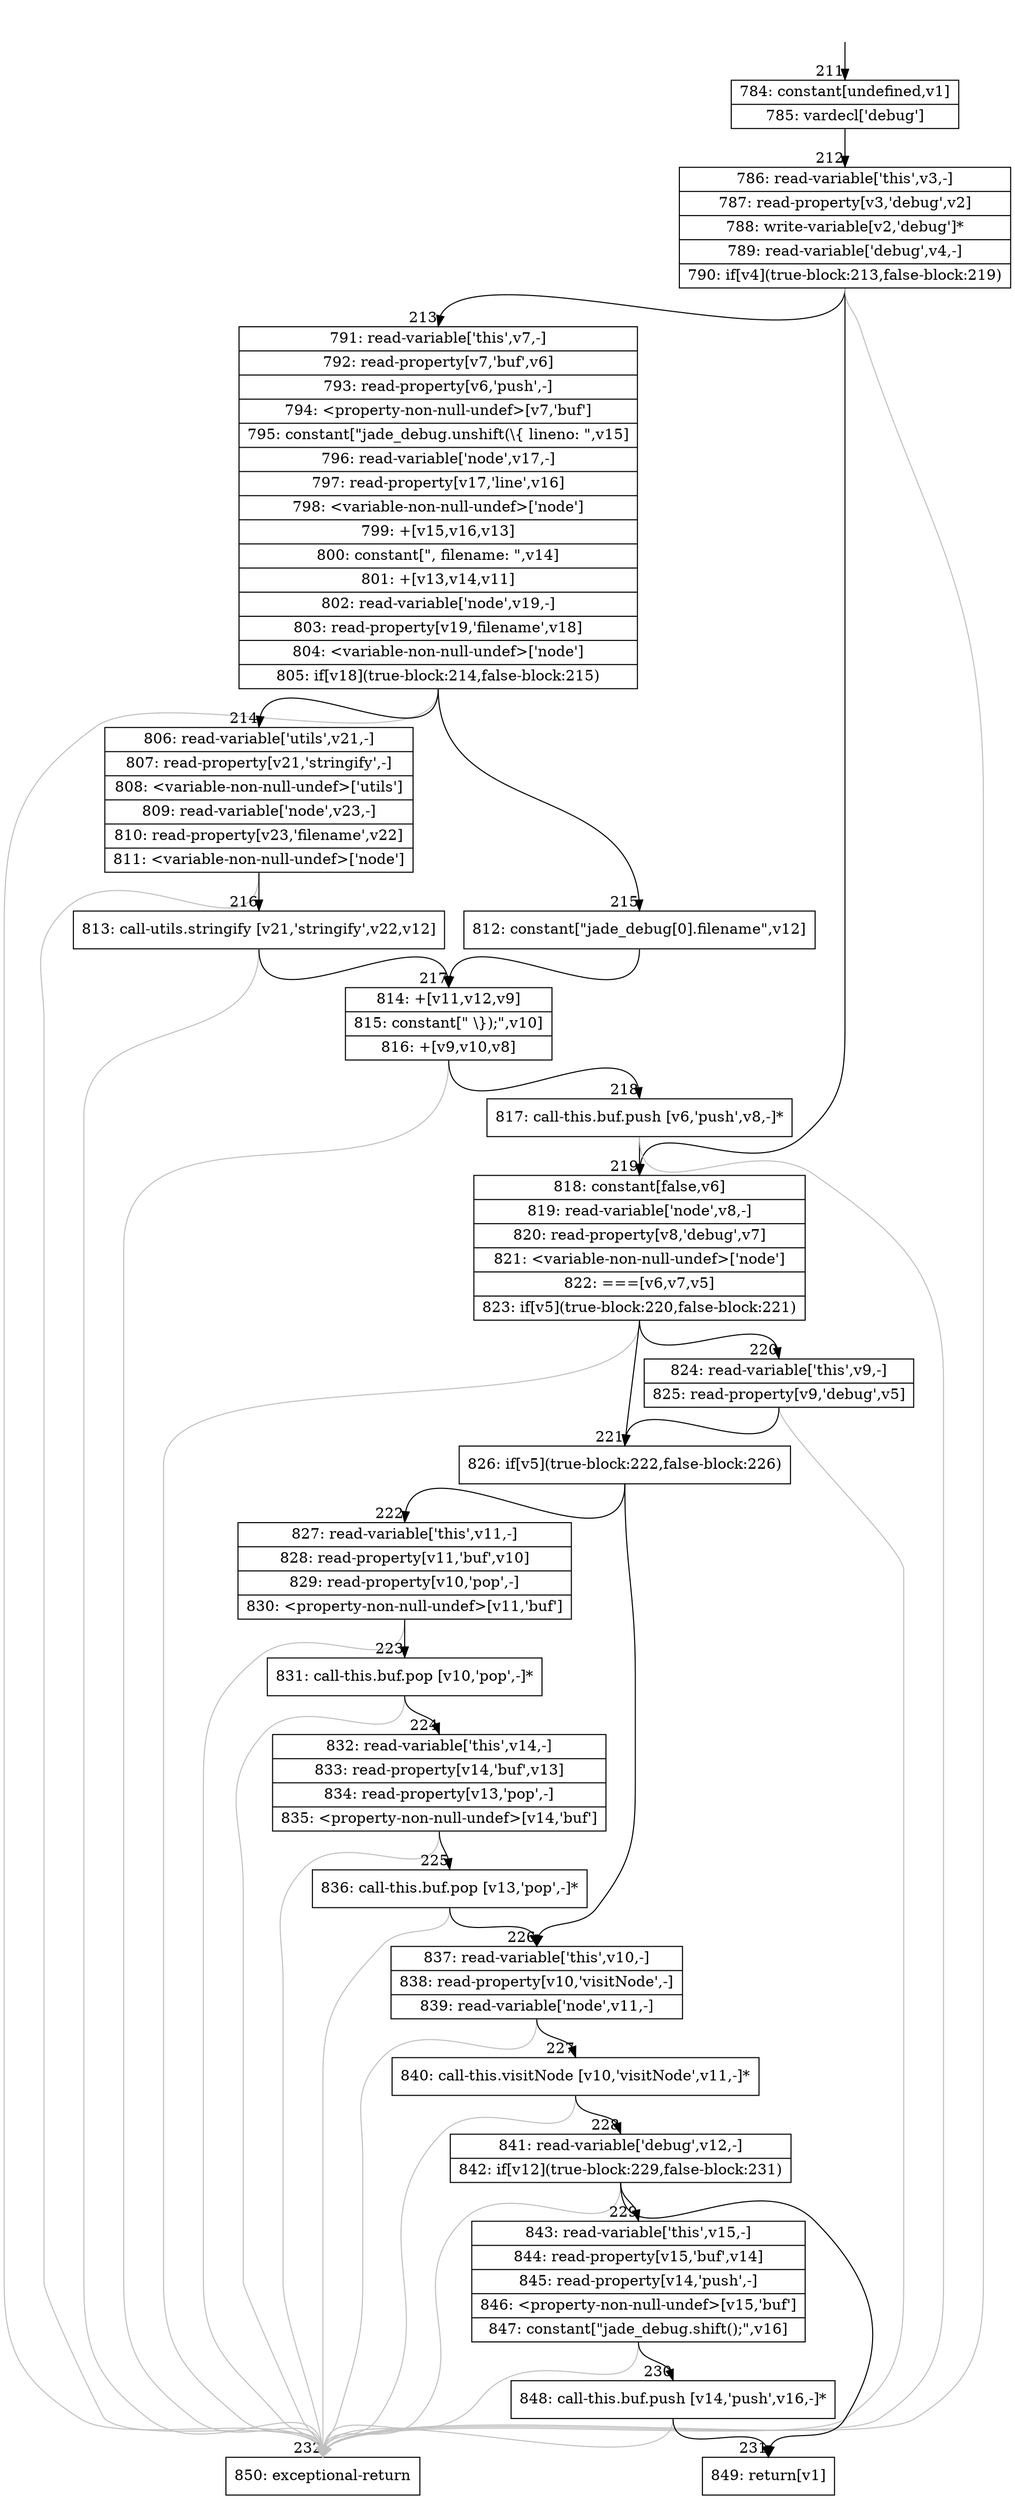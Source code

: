 digraph {
rankdir="TD"
BB_entry16[shape=none,label=""];
BB_entry16 -> BB211 [tailport=s, headport=n, headlabel="    211"]
BB211 [shape=record label="{784: constant[undefined,v1]|785: vardecl['debug']}" ] 
BB211 -> BB212 [tailport=s, headport=n, headlabel="      212"]
BB212 [shape=record label="{786: read-variable['this',v3,-]|787: read-property[v3,'debug',v2]|788: write-variable[v2,'debug']*|789: read-variable['debug',v4,-]|790: if[v4](true-block:213,false-block:219)}" ] 
BB212 -> BB213 [tailport=s, headport=n, headlabel="      213"]
BB212 -> BB219 [tailport=s, headport=n, headlabel="      219"]
BB212 -> BB232 [tailport=s, headport=n, color=gray, headlabel="      232"]
BB213 [shape=record label="{791: read-variable['this',v7,-]|792: read-property[v7,'buf',v6]|793: read-property[v6,'push',-]|794: \<property-non-null-undef\>[v7,'buf']|795: constant[\"jade_debug.unshift(\\\{ lineno: \",v15]|796: read-variable['node',v17,-]|797: read-property[v17,'line',v16]|798: \<variable-non-null-undef\>['node']|799: +[v15,v16,v13]|800: constant[\", filename: \",v14]|801: +[v13,v14,v11]|802: read-variable['node',v19,-]|803: read-property[v19,'filename',v18]|804: \<variable-non-null-undef\>['node']|805: if[v18](true-block:214,false-block:215)}" ] 
BB213 -> BB214 [tailport=s, headport=n, headlabel="      214"]
BB213 -> BB215 [tailport=s, headport=n, headlabel="      215"]
BB213 -> BB232 [tailport=s, headport=n, color=gray]
BB214 [shape=record label="{806: read-variable['utils',v21,-]|807: read-property[v21,'stringify',-]|808: \<variable-non-null-undef\>['utils']|809: read-variable['node',v23,-]|810: read-property[v23,'filename',v22]|811: \<variable-non-null-undef\>['node']}" ] 
BB214 -> BB216 [tailport=s, headport=n, headlabel="      216"]
BB214 -> BB232 [tailport=s, headport=n, color=gray]
BB215 [shape=record label="{812: constant[\"jade_debug[0].filename\",v12]}" ] 
BB215 -> BB217 [tailport=s, headport=n, headlabel="      217"]
BB216 [shape=record label="{813: call-utils.stringify [v21,'stringify',v22,v12]}" ] 
BB216 -> BB217 [tailport=s, headport=n]
BB216 -> BB232 [tailport=s, headport=n, color=gray]
BB217 [shape=record label="{814: +[v11,v12,v9]|815: constant[\" \\\});\",v10]|816: +[v9,v10,v8]}" ] 
BB217 -> BB218 [tailport=s, headport=n, headlabel="      218"]
BB217 -> BB232 [tailport=s, headport=n, color=gray]
BB218 [shape=record label="{817: call-this.buf.push [v6,'push',v8,-]*}" ] 
BB218 -> BB219 [tailport=s, headport=n]
BB218 -> BB232 [tailport=s, headport=n, color=gray]
BB219 [shape=record label="{818: constant[false,v6]|819: read-variable['node',v8,-]|820: read-property[v8,'debug',v7]|821: \<variable-non-null-undef\>['node']|822: ===[v6,v7,v5]|823: if[v5](true-block:220,false-block:221)}" ] 
BB219 -> BB221 [tailport=s, headport=n, headlabel="      221"]
BB219 -> BB220 [tailport=s, headport=n, headlabel="      220"]
BB219 -> BB232 [tailport=s, headport=n, color=gray]
BB220 [shape=record label="{824: read-variable['this',v9,-]|825: read-property[v9,'debug',v5]}" ] 
BB220 -> BB221 [tailport=s, headport=n]
BB220 -> BB232 [tailport=s, headport=n, color=gray]
BB221 [shape=record label="{826: if[v5](true-block:222,false-block:226)}" ] 
BB221 -> BB222 [tailport=s, headport=n, headlabel="      222"]
BB221 -> BB226 [tailport=s, headport=n, headlabel="      226"]
BB222 [shape=record label="{827: read-variable['this',v11,-]|828: read-property[v11,'buf',v10]|829: read-property[v10,'pop',-]|830: \<property-non-null-undef\>[v11,'buf']}" ] 
BB222 -> BB223 [tailport=s, headport=n, headlabel="      223"]
BB222 -> BB232 [tailport=s, headport=n, color=gray]
BB223 [shape=record label="{831: call-this.buf.pop [v10,'pop',-]*}" ] 
BB223 -> BB224 [tailport=s, headport=n, headlabel="      224"]
BB223 -> BB232 [tailport=s, headport=n, color=gray]
BB224 [shape=record label="{832: read-variable['this',v14,-]|833: read-property[v14,'buf',v13]|834: read-property[v13,'pop',-]|835: \<property-non-null-undef\>[v14,'buf']}" ] 
BB224 -> BB225 [tailport=s, headport=n, headlabel="      225"]
BB224 -> BB232 [tailport=s, headport=n, color=gray]
BB225 [shape=record label="{836: call-this.buf.pop [v13,'pop',-]*}" ] 
BB225 -> BB226 [tailport=s, headport=n]
BB225 -> BB232 [tailport=s, headport=n, color=gray]
BB226 [shape=record label="{837: read-variable['this',v10,-]|838: read-property[v10,'visitNode',-]|839: read-variable['node',v11,-]}" ] 
BB226 -> BB227 [tailport=s, headport=n, headlabel="      227"]
BB226 -> BB232 [tailport=s, headport=n, color=gray]
BB227 [shape=record label="{840: call-this.visitNode [v10,'visitNode',v11,-]*}" ] 
BB227 -> BB228 [tailport=s, headport=n, headlabel="      228"]
BB227 -> BB232 [tailport=s, headport=n, color=gray]
BB228 [shape=record label="{841: read-variable['debug',v12,-]|842: if[v12](true-block:229,false-block:231)}" ] 
BB228 -> BB229 [tailport=s, headport=n, headlabel="      229"]
BB228 -> BB231 [tailport=s, headport=n, headlabel="      231"]
BB228 -> BB232 [tailport=s, headport=n, color=gray]
BB229 [shape=record label="{843: read-variable['this',v15,-]|844: read-property[v15,'buf',v14]|845: read-property[v14,'push',-]|846: \<property-non-null-undef\>[v15,'buf']|847: constant[\"jade_debug.shift();\",v16]}" ] 
BB229 -> BB230 [tailport=s, headport=n, headlabel="      230"]
BB229 -> BB232 [tailport=s, headport=n, color=gray]
BB230 [shape=record label="{848: call-this.buf.push [v14,'push',v16,-]*}" ] 
BB230 -> BB231 [tailport=s, headport=n]
BB230 -> BB232 [tailport=s, headport=n, color=gray]
BB231 [shape=record label="{849: return[v1]}" ] 
BB232 [shape=record label="{850: exceptional-return}" ] 
//#$~ 215
}
